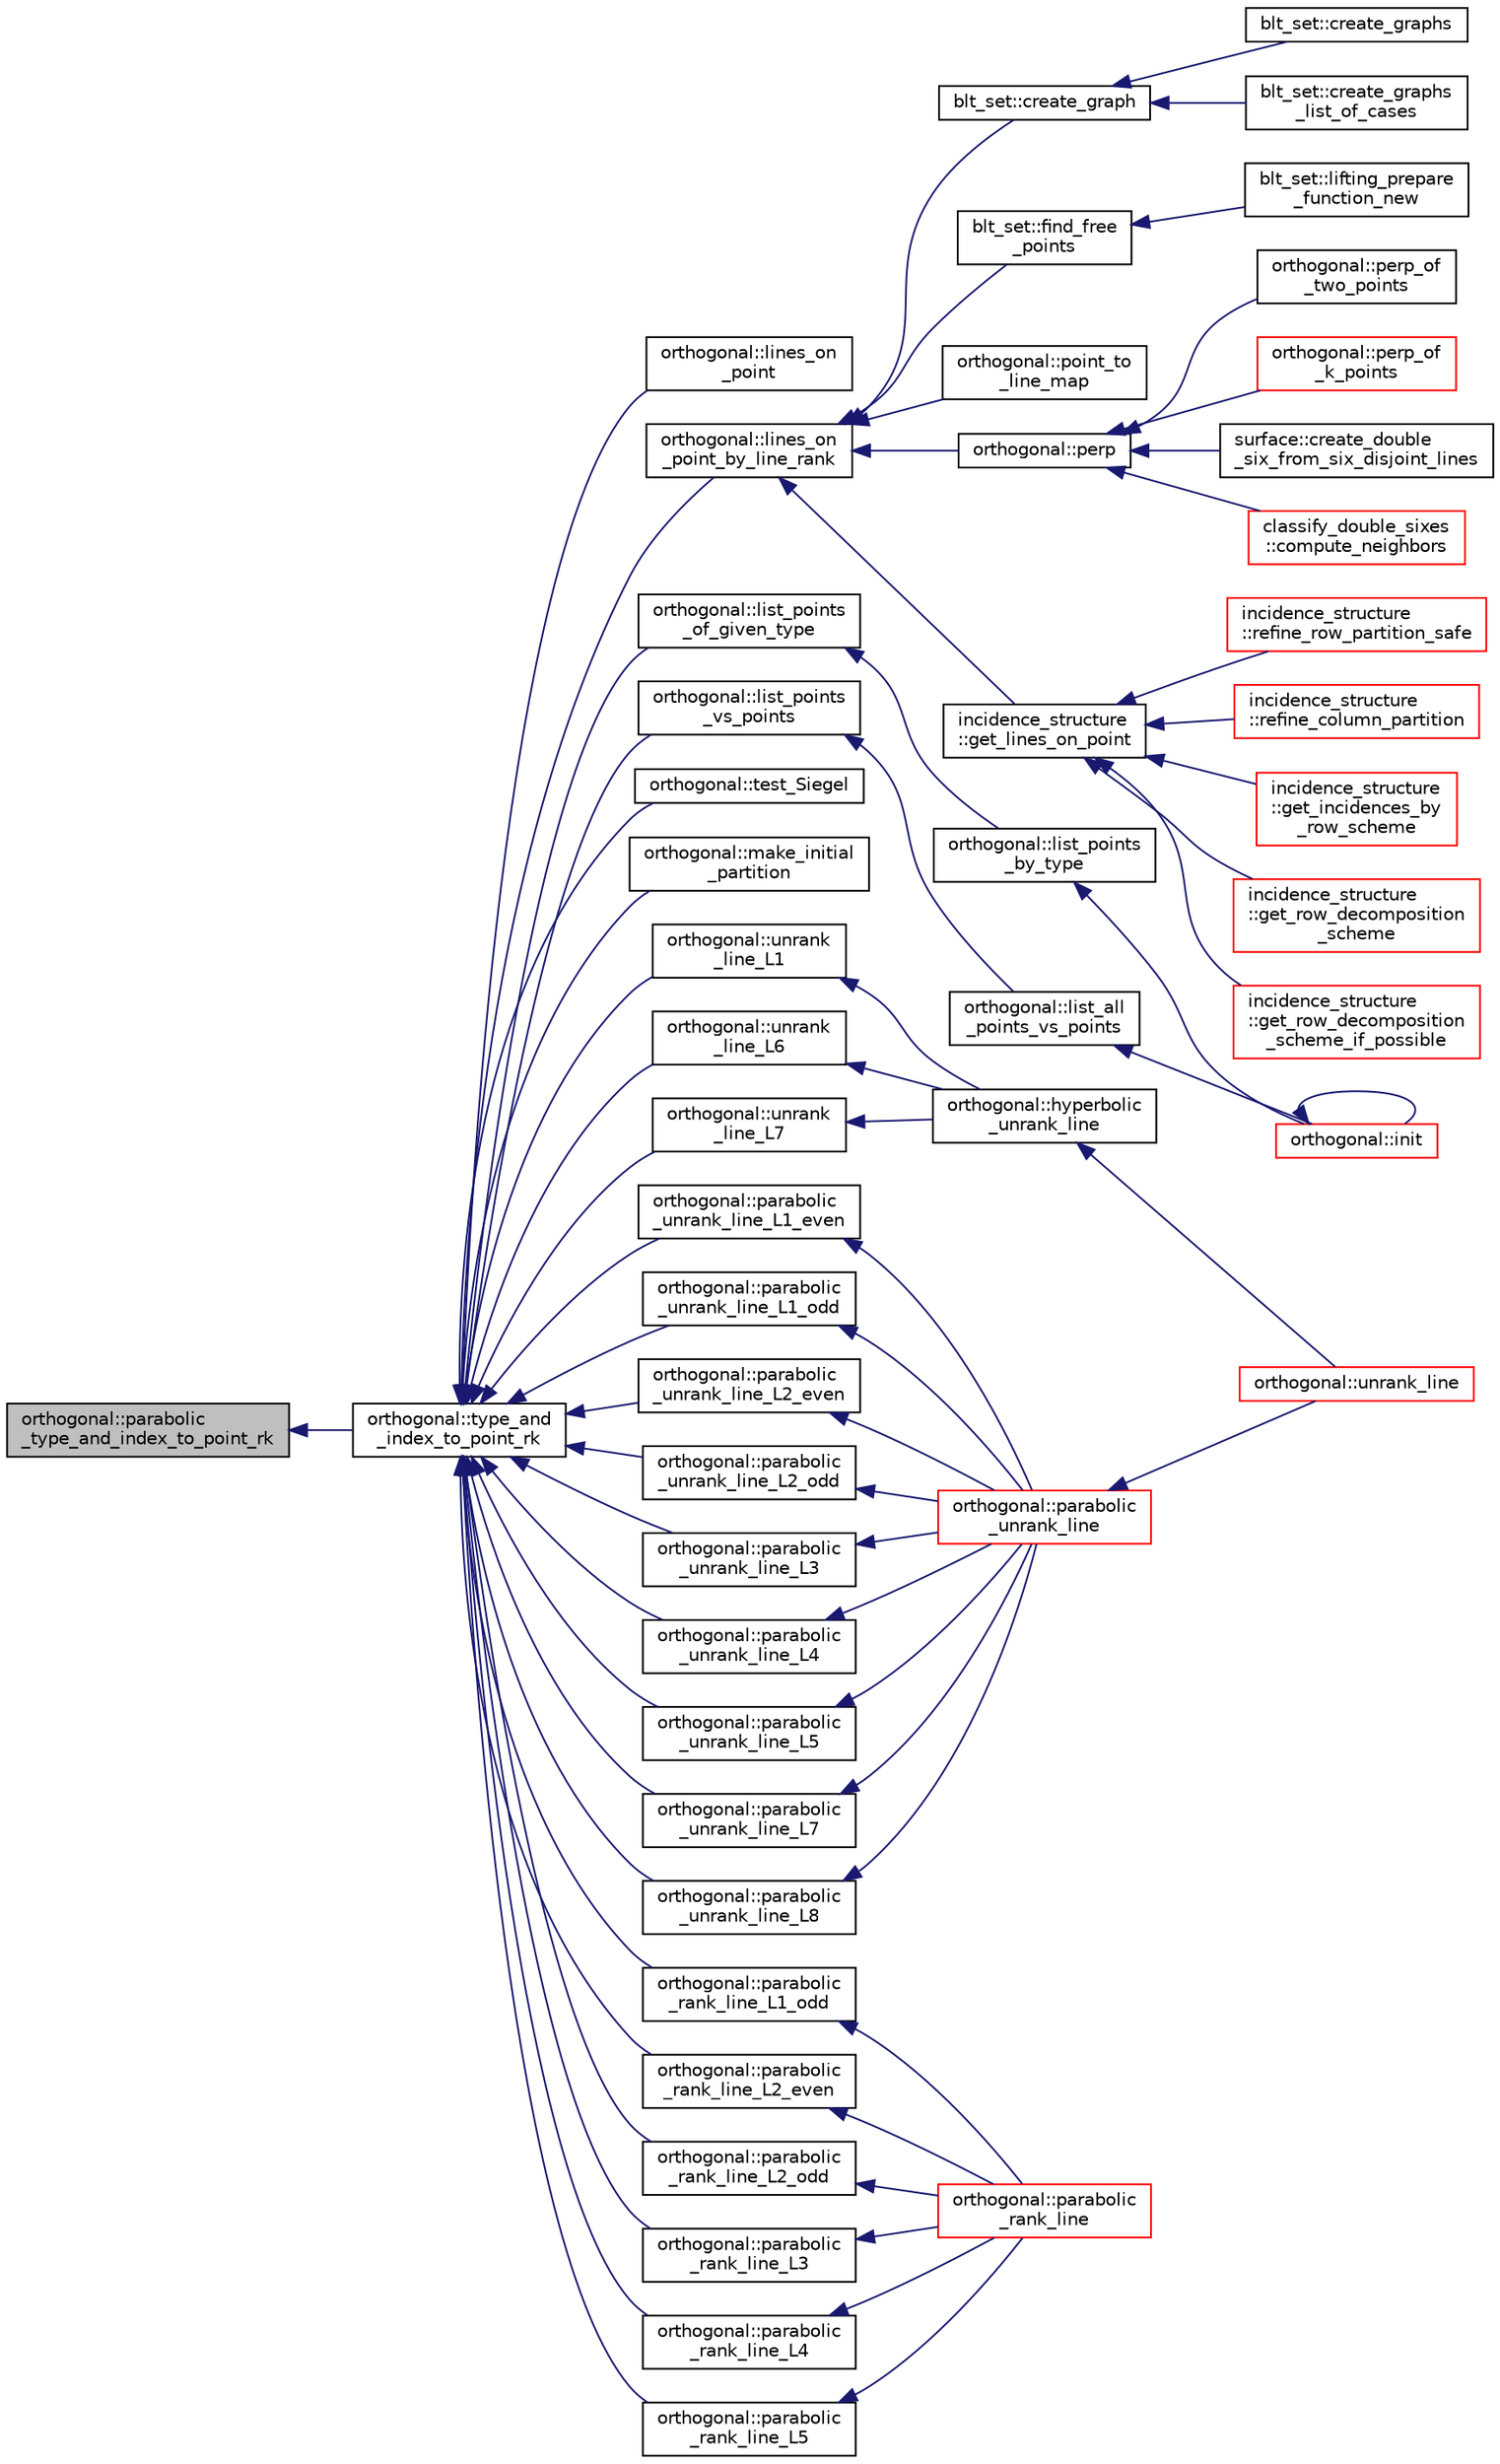 digraph "orthogonal::parabolic_type_and_index_to_point_rk"
{
  edge [fontname="Helvetica",fontsize="10",labelfontname="Helvetica",labelfontsize="10"];
  node [fontname="Helvetica",fontsize="10",shape=record];
  rankdir="LR";
  Node30746 [label="orthogonal::parabolic\l_type_and_index_to_point_rk",height=0.2,width=0.4,color="black", fillcolor="grey75", style="filled", fontcolor="black"];
  Node30746 -> Node30747 [dir="back",color="midnightblue",fontsize="10",style="solid",fontname="Helvetica"];
  Node30747 [label="orthogonal::type_and\l_index_to_point_rk",height=0.2,width=0.4,color="black", fillcolor="white", style="filled",URL="$d7/daa/classorthogonal.html#a319ef460cdfe3247d336c3fb482901eb"];
  Node30747 -> Node30748 [dir="back",color="midnightblue",fontsize="10",style="solid",fontname="Helvetica"];
  Node30748 [label="orthogonal::lines_on\l_point",height=0.2,width=0.4,color="black", fillcolor="white", style="filled",URL="$d7/daa/classorthogonal.html#aa3249c7fddbc156af817fb274e41c914"];
  Node30747 -> Node30749 [dir="back",color="midnightblue",fontsize="10",style="solid",fontname="Helvetica"];
  Node30749 [label="orthogonal::lines_on\l_point_by_line_rank",height=0.2,width=0.4,color="black", fillcolor="white", style="filled",URL="$d7/daa/classorthogonal.html#adc21874b6da3cd3585c704994fb538aa"];
  Node30749 -> Node30750 [dir="back",color="midnightblue",fontsize="10",style="solid",fontname="Helvetica"];
  Node30750 [label="blt_set::create_graph",height=0.2,width=0.4,color="black", fillcolor="white", style="filled",URL="$d1/d3d/classblt__set.html#ae92249ece99ffbc92e93e49cd5d5dccf"];
  Node30750 -> Node30751 [dir="back",color="midnightblue",fontsize="10",style="solid",fontname="Helvetica"];
  Node30751 [label="blt_set::create_graphs",height=0.2,width=0.4,color="black", fillcolor="white", style="filled",URL="$d1/d3d/classblt__set.html#a3f1d4a8ed15875c47b327949f26a4533"];
  Node30750 -> Node30752 [dir="back",color="midnightblue",fontsize="10",style="solid",fontname="Helvetica"];
  Node30752 [label="blt_set::create_graphs\l_list_of_cases",height=0.2,width=0.4,color="black", fillcolor="white", style="filled",URL="$d1/d3d/classblt__set.html#a91ad531d4154bd887182dbd6121476f3"];
  Node30749 -> Node30753 [dir="back",color="midnightblue",fontsize="10",style="solid",fontname="Helvetica"];
  Node30753 [label="blt_set::find_free\l_points",height=0.2,width=0.4,color="black", fillcolor="white", style="filled",URL="$d1/d3d/classblt__set.html#a71f82dd3dc4a901ea2a0949d2f1af302"];
  Node30753 -> Node30754 [dir="back",color="midnightblue",fontsize="10",style="solid",fontname="Helvetica"];
  Node30754 [label="blt_set::lifting_prepare\l_function_new",height=0.2,width=0.4,color="black", fillcolor="white", style="filled",URL="$d1/d3d/classblt__set.html#a1314b7c0a3b78ba54c0f61a397d8afce"];
  Node30749 -> Node30755 [dir="back",color="midnightblue",fontsize="10",style="solid",fontname="Helvetica"];
  Node30755 [label="orthogonal::point_to\l_line_map",height=0.2,width=0.4,color="black", fillcolor="white", style="filled",URL="$d7/daa/classorthogonal.html#a1eae48671390d1c251303be93b45f9e4"];
  Node30749 -> Node30756 [dir="back",color="midnightblue",fontsize="10",style="solid",fontname="Helvetica"];
  Node30756 [label="orthogonal::perp",height=0.2,width=0.4,color="black", fillcolor="white", style="filled",URL="$d7/daa/classorthogonal.html#ae80e0fa8d1e8caddb9afbb466e3d3189"];
  Node30756 -> Node30757 [dir="back",color="midnightblue",fontsize="10",style="solid",fontname="Helvetica"];
  Node30757 [label="orthogonal::perp_of\l_two_points",height=0.2,width=0.4,color="black", fillcolor="white", style="filled",URL="$d7/daa/classorthogonal.html#a6a05fef2e61ed508bff66d6728c58ec0"];
  Node30756 -> Node30758 [dir="back",color="midnightblue",fontsize="10",style="solid",fontname="Helvetica"];
  Node30758 [label="orthogonal::perp_of\l_k_points",height=0.2,width=0.4,color="red", fillcolor="white", style="filled",URL="$d7/daa/classorthogonal.html#a6a92a4680dc76bb289141fc5c765f5fb"];
  Node30756 -> Node30785 [dir="back",color="midnightblue",fontsize="10",style="solid",fontname="Helvetica"];
  Node30785 [label="surface::create_double\l_six_from_six_disjoint_lines",height=0.2,width=0.4,color="black", fillcolor="white", style="filled",URL="$d5/d88/classsurface.html#a4c44f0a33d709edee71537547880dd87"];
  Node30756 -> Node30786 [dir="back",color="midnightblue",fontsize="10",style="solid",fontname="Helvetica"];
  Node30786 [label="classify_double_sixes\l::compute_neighbors",height=0.2,width=0.4,color="red", fillcolor="white", style="filled",URL="$dd/d23/classclassify__double__sixes.html#a675e241052c36c58063ddcfc06d209b2"];
  Node30749 -> Node30787 [dir="back",color="midnightblue",fontsize="10",style="solid",fontname="Helvetica"];
  Node30787 [label="incidence_structure\l::get_lines_on_point",height=0.2,width=0.4,color="black", fillcolor="white", style="filled",URL="$da/d8a/classincidence__structure.html#a09148fd9478525b4a65c8e44833d1861"];
  Node30787 -> Node30788 [dir="back",color="midnightblue",fontsize="10",style="solid",fontname="Helvetica"];
  Node30788 [label="incidence_structure\l::refine_row_partition_safe",height=0.2,width=0.4,color="red", fillcolor="white", style="filled",URL="$da/d8a/classincidence__structure.html#ae84b2dc0f1a0cd1f9acfadcae21e3745"];
  Node30787 -> Node30810 [dir="back",color="midnightblue",fontsize="10",style="solid",fontname="Helvetica"];
  Node30810 [label="incidence_structure\l::refine_column_partition",height=0.2,width=0.4,color="red", fillcolor="white", style="filled",URL="$da/d8a/classincidence__structure.html#ac262f307c1531d67496129dc7890cda4"];
  Node30787 -> Node30815 [dir="back",color="midnightblue",fontsize="10",style="solid",fontname="Helvetica"];
  Node30815 [label="incidence_structure\l::get_incidences_by\l_row_scheme",height=0.2,width=0.4,color="red", fillcolor="white", style="filled",URL="$da/d8a/classincidence__structure.html#addab249e03244133841bd793389c792c"];
  Node30787 -> Node30819 [dir="back",color="midnightblue",fontsize="10",style="solid",fontname="Helvetica"];
  Node30819 [label="incidence_structure\l::get_row_decomposition\l_scheme",height=0.2,width=0.4,color="red", fillcolor="white", style="filled",URL="$da/d8a/classincidence__structure.html#aa0ad04253ba8e75bb15900ee8b01c9aa"];
  Node30787 -> Node30830 [dir="back",color="midnightblue",fontsize="10",style="solid",fontname="Helvetica"];
  Node30830 [label="incidence_structure\l::get_row_decomposition\l_scheme_if_possible",height=0.2,width=0.4,color="red", fillcolor="white", style="filled",URL="$da/d8a/classincidence__structure.html#ac93d2a6419b0fca3f25f101c5f08caf5"];
  Node30747 -> Node30832 [dir="back",color="midnightblue",fontsize="10",style="solid",fontname="Helvetica"];
  Node30832 [label="orthogonal::list_points\l_of_given_type",height=0.2,width=0.4,color="black", fillcolor="white", style="filled",URL="$d7/daa/classorthogonal.html#a80ded28f55a2191d5a5ec5fe9ee1a4c7"];
  Node30832 -> Node30833 [dir="back",color="midnightblue",fontsize="10",style="solid",fontname="Helvetica"];
  Node30833 [label="orthogonal::list_points\l_by_type",height=0.2,width=0.4,color="black", fillcolor="white", style="filled",URL="$d7/daa/classorthogonal.html#a078981d509c626c1cdad322ab94c697c"];
  Node30833 -> Node30834 [dir="back",color="midnightblue",fontsize="10",style="solid",fontname="Helvetica"];
  Node30834 [label="orthogonal::init",height=0.2,width=0.4,color="red", fillcolor="white", style="filled",URL="$d7/daa/classorthogonal.html#a8bd53ba30f34ac50889503f0f3ef6deb"];
  Node30834 -> Node30834 [dir="back",color="midnightblue",fontsize="10",style="solid",fontname="Helvetica"];
  Node30747 -> Node30838 [dir="back",color="midnightblue",fontsize="10",style="solid",fontname="Helvetica"];
  Node30838 [label="orthogonal::list_points\l_vs_points",height=0.2,width=0.4,color="black", fillcolor="white", style="filled",URL="$d7/daa/classorthogonal.html#a80258158dfa1470b42e9036b07c7dfbb"];
  Node30838 -> Node30839 [dir="back",color="midnightblue",fontsize="10",style="solid",fontname="Helvetica"];
  Node30839 [label="orthogonal::list_all\l_points_vs_points",height=0.2,width=0.4,color="black", fillcolor="white", style="filled",URL="$d7/daa/classorthogonal.html#aa896de1a55608e15b02df00777ac7ccb"];
  Node30839 -> Node30834 [dir="back",color="midnightblue",fontsize="10",style="solid",fontname="Helvetica"];
  Node30747 -> Node30840 [dir="back",color="midnightblue",fontsize="10",style="solid",fontname="Helvetica"];
  Node30840 [label="orthogonal::test_Siegel",height=0.2,width=0.4,color="black", fillcolor="white", style="filled",URL="$d7/daa/classorthogonal.html#ad6d248c572d92abe41416065addd4a69"];
  Node30747 -> Node30841 [dir="back",color="midnightblue",fontsize="10",style="solid",fontname="Helvetica"];
  Node30841 [label="orthogonal::make_initial\l_partition",height=0.2,width=0.4,color="black", fillcolor="white", style="filled",URL="$d7/daa/classorthogonal.html#aea1837aaf362511a7a9c61b931374f58"];
  Node30747 -> Node30842 [dir="back",color="midnightblue",fontsize="10",style="solid",fontname="Helvetica"];
  Node30842 [label="orthogonal::unrank\l_line_L1",height=0.2,width=0.4,color="black", fillcolor="white", style="filled",URL="$d7/daa/classorthogonal.html#aca204928ad9c6c2d9e9afe2ea5af6d60"];
  Node30842 -> Node30843 [dir="back",color="midnightblue",fontsize="10",style="solid",fontname="Helvetica"];
  Node30843 [label="orthogonal::hyperbolic\l_unrank_line",height=0.2,width=0.4,color="black", fillcolor="white", style="filled",URL="$d7/daa/classorthogonal.html#a94952194cdcc478feb676e97e2e272f2"];
  Node30843 -> Node30844 [dir="back",color="midnightblue",fontsize="10",style="solid",fontname="Helvetica"];
  Node30844 [label="orthogonal::unrank_line",height=0.2,width=0.4,color="red", fillcolor="white", style="filled",URL="$d7/daa/classorthogonal.html#a27fec576f6e11b80dd4503fa3cf7611e"];
  Node30747 -> Node31068 [dir="back",color="midnightblue",fontsize="10",style="solid",fontname="Helvetica"];
  Node31068 [label="orthogonal::unrank\l_line_L6",height=0.2,width=0.4,color="black", fillcolor="white", style="filled",URL="$d7/daa/classorthogonal.html#a91145776fc4185d7277ddf019064f7ea"];
  Node31068 -> Node30843 [dir="back",color="midnightblue",fontsize="10",style="solid",fontname="Helvetica"];
  Node30747 -> Node31069 [dir="back",color="midnightblue",fontsize="10",style="solid",fontname="Helvetica"];
  Node31069 [label="orthogonal::unrank\l_line_L7",height=0.2,width=0.4,color="black", fillcolor="white", style="filled",URL="$d7/daa/classorthogonal.html#a6dbd5481e532a8f7232acded49f5c05e"];
  Node31069 -> Node30843 [dir="back",color="midnightblue",fontsize="10",style="solid",fontname="Helvetica"];
  Node30747 -> Node31070 [dir="back",color="midnightblue",fontsize="10",style="solid",fontname="Helvetica"];
  Node31070 [label="orthogonal::parabolic\l_unrank_line_L1_even",height=0.2,width=0.4,color="black", fillcolor="white", style="filled",URL="$d7/daa/classorthogonal.html#a83a57c7023d5a61881d39f00f7717d8b"];
  Node31070 -> Node31071 [dir="back",color="midnightblue",fontsize="10",style="solid",fontname="Helvetica"];
  Node31071 [label="orthogonal::parabolic\l_unrank_line",height=0.2,width=0.4,color="red", fillcolor="white", style="filled",URL="$d7/daa/classorthogonal.html#a449cc51a62e11b8699befe951b0f8a4c"];
  Node31071 -> Node30844 [dir="back",color="midnightblue",fontsize="10",style="solid",fontname="Helvetica"];
  Node30747 -> Node31073 [dir="back",color="midnightblue",fontsize="10",style="solid",fontname="Helvetica"];
  Node31073 [label="orthogonal::parabolic\l_unrank_line_L1_odd",height=0.2,width=0.4,color="black", fillcolor="white", style="filled",URL="$d7/daa/classorthogonal.html#af59966fe1bb32196deaafbe6849fdeb1"];
  Node31073 -> Node31071 [dir="back",color="midnightblue",fontsize="10",style="solid",fontname="Helvetica"];
  Node30747 -> Node31074 [dir="back",color="midnightblue",fontsize="10",style="solid",fontname="Helvetica"];
  Node31074 [label="orthogonal::parabolic\l_rank_line_L1_odd",height=0.2,width=0.4,color="black", fillcolor="white", style="filled",URL="$d7/daa/classorthogonal.html#aab93abadf848b0a5d72b367f155cd7e4"];
  Node31074 -> Node31075 [dir="back",color="midnightblue",fontsize="10",style="solid",fontname="Helvetica"];
  Node31075 [label="orthogonal::parabolic\l_rank_line",height=0.2,width=0.4,color="red", fillcolor="white", style="filled",URL="$d7/daa/classorthogonal.html#a7df334ceca90bc5b90c56354dbaf45c9"];
  Node30747 -> Node31080 [dir="back",color="midnightblue",fontsize="10",style="solid",fontname="Helvetica"];
  Node31080 [label="orthogonal::parabolic\l_unrank_line_L2_even",height=0.2,width=0.4,color="black", fillcolor="white", style="filled",URL="$d7/daa/classorthogonal.html#a57a7ad0d16ea67c0636c9f179eeed5d1"];
  Node31080 -> Node31071 [dir="back",color="midnightblue",fontsize="10",style="solid",fontname="Helvetica"];
  Node30747 -> Node31081 [dir="back",color="midnightblue",fontsize="10",style="solid",fontname="Helvetica"];
  Node31081 [label="orthogonal::parabolic\l_unrank_line_L2_odd",height=0.2,width=0.4,color="black", fillcolor="white", style="filled",URL="$d7/daa/classorthogonal.html#a9ab8a29daee27c60803e2bf5026a9a9e"];
  Node31081 -> Node31071 [dir="back",color="midnightblue",fontsize="10",style="solid",fontname="Helvetica"];
  Node30747 -> Node31082 [dir="back",color="midnightblue",fontsize="10",style="solid",fontname="Helvetica"];
  Node31082 [label="orthogonal::parabolic\l_rank_line_L2_even",height=0.2,width=0.4,color="black", fillcolor="white", style="filled",URL="$d7/daa/classorthogonal.html#ad884e741520104066da699b1133deeb0"];
  Node31082 -> Node31075 [dir="back",color="midnightblue",fontsize="10",style="solid",fontname="Helvetica"];
  Node30747 -> Node31083 [dir="back",color="midnightblue",fontsize="10",style="solid",fontname="Helvetica"];
  Node31083 [label="orthogonal::parabolic\l_rank_line_L2_odd",height=0.2,width=0.4,color="black", fillcolor="white", style="filled",URL="$d7/daa/classorthogonal.html#a87ddd814e99966b82e69a1041307074f"];
  Node31083 -> Node31075 [dir="back",color="midnightblue",fontsize="10",style="solid",fontname="Helvetica"];
  Node30747 -> Node31084 [dir="back",color="midnightblue",fontsize="10",style="solid",fontname="Helvetica"];
  Node31084 [label="orthogonal::parabolic\l_unrank_line_L3",height=0.2,width=0.4,color="black", fillcolor="white", style="filled",URL="$d7/daa/classorthogonal.html#ae1edfba289a03ed4d383514c2b0dc4b7"];
  Node31084 -> Node31071 [dir="back",color="midnightblue",fontsize="10",style="solid",fontname="Helvetica"];
  Node30747 -> Node31085 [dir="back",color="midnightblue",fontsize="10",style="solid",fontname="Helvetica"];
  Node31085 [label="orthogonal::parabolic\l_rank_line_L3",height=0.2,width=0.4,color="black", fillcolor="white", style="filled",URL="$d7/daa/classorthogonal.html#afea1a02e2b439b28127cfa2a782da8c9"];
  Node31085 -> Node31075 [dir="back",color="midnightblue",fontsize="10",style="solid",fontname="Helvetica"];
  Node30747 -> Node31086 [dir="back",color="midnightblue",fontsize="10",style="solid",fontname="Helvetica"];
  Node31086 [label="orthogonal::parabolic\l_unrank_line_L4",height=0.2,width=0.4,color="black", fillcolor="white", style="filled",URL="$d7/daa/classorthogonal.html#a6a30b6c7f59498ad8c7f2bec7c78d2ff"];
  Node31086 -> Node31071 [dir="back",color="midnightblue",fontsize="10",style="solid",fontname="Helvetica"];
  Node30747 -> Node31087 [dir="back",color="midnightblue",fontsize="10",style="solid",fontname="Helvetica"];
  Node31087 [label="orthogonal::parabolic\l_rank_line_L4",height=0.2,width=0.4,color="black", fillcolor="white", style="filled",URL="$d7/daa/classorthogonal.html#a9e693d30c0ade825f389feec38ea83b2"];
  Node31087 -> Node31075 [dir="back",color="midnightblue",fontsize="10",style="solid",fontname="Helvetica"];
  Node30747 -> Node31088 [dir="back",color="midnightblue",fontsize="10",style="solid",fontname="Helvetica"];
  Node31088 [label="orthogonal::parabolic\l_unrank_line_L5",height=0.2,width=0.4,color="black", fillcolor="white", style="filled",URL="$d7/daa/classorthogonal.html#a77831b97ebbbc5d8103c5e7e0edfeb9b"];
  Node31088 -> Node31071 [dir="back",color="midnightblue",fontsize="10",style="solid",fontname="Helvetica"];
  Node30747 -> Node31089 [dir="back",color="midnightblue",fontsize="10",style="solid",fontname="Helvetica"];
  Node31089 [label="orthogonal::parabolic\l_rank_line_L5",height=0.2,width=0.4,color="black", fillcolor="white", style="filled",URL="$d7/daa/classorthogonal.html#ab9ff5dd42f31a297d03c559a4934a950"];
  Node31089 -> Node31075 [dir="back",color="midnightblue",fontsize="10",style="solid",fontname="Helvetica"];
  Node30747 -> Node31090 [dir="back",color="midnightblue",fontsize="10",style="solid",fontname="Helvetica"];
  Node31090 [label="orthogonal::parabolic\l_unrank_line_L7",height=0.2,width=0.4,color="black", fillcolor="white", style="filled",URL="$d7/daa/classorthogonal.html#af37feffb93b694bd8b9f5ff5f8bdd4eb"];
  Node31090 -> Node31071 [dir="back",color="midnightblue",fontsize="10",style="solid",fontname="Helvetica"];
  Node30747 -> Node31091 [dir="back",color="midnightblue",fontsize="10",style="solid",fontname="Helvetica"];
  Node31091 [label="orthogonal::parabolic\l_unrank_line_L8",height=0.2,width=0.4,color="black", fillcolor="white", style="filled",URL="$d7/daa/classorthogonal.html#a97e23bbc8eb995d6ee0dba00f2b0d34f"];
  Node31091 -> Node31071 [dir="back",color="midnightblue",fontsize="10",style="solid",fontname="Helvetica"];
}
